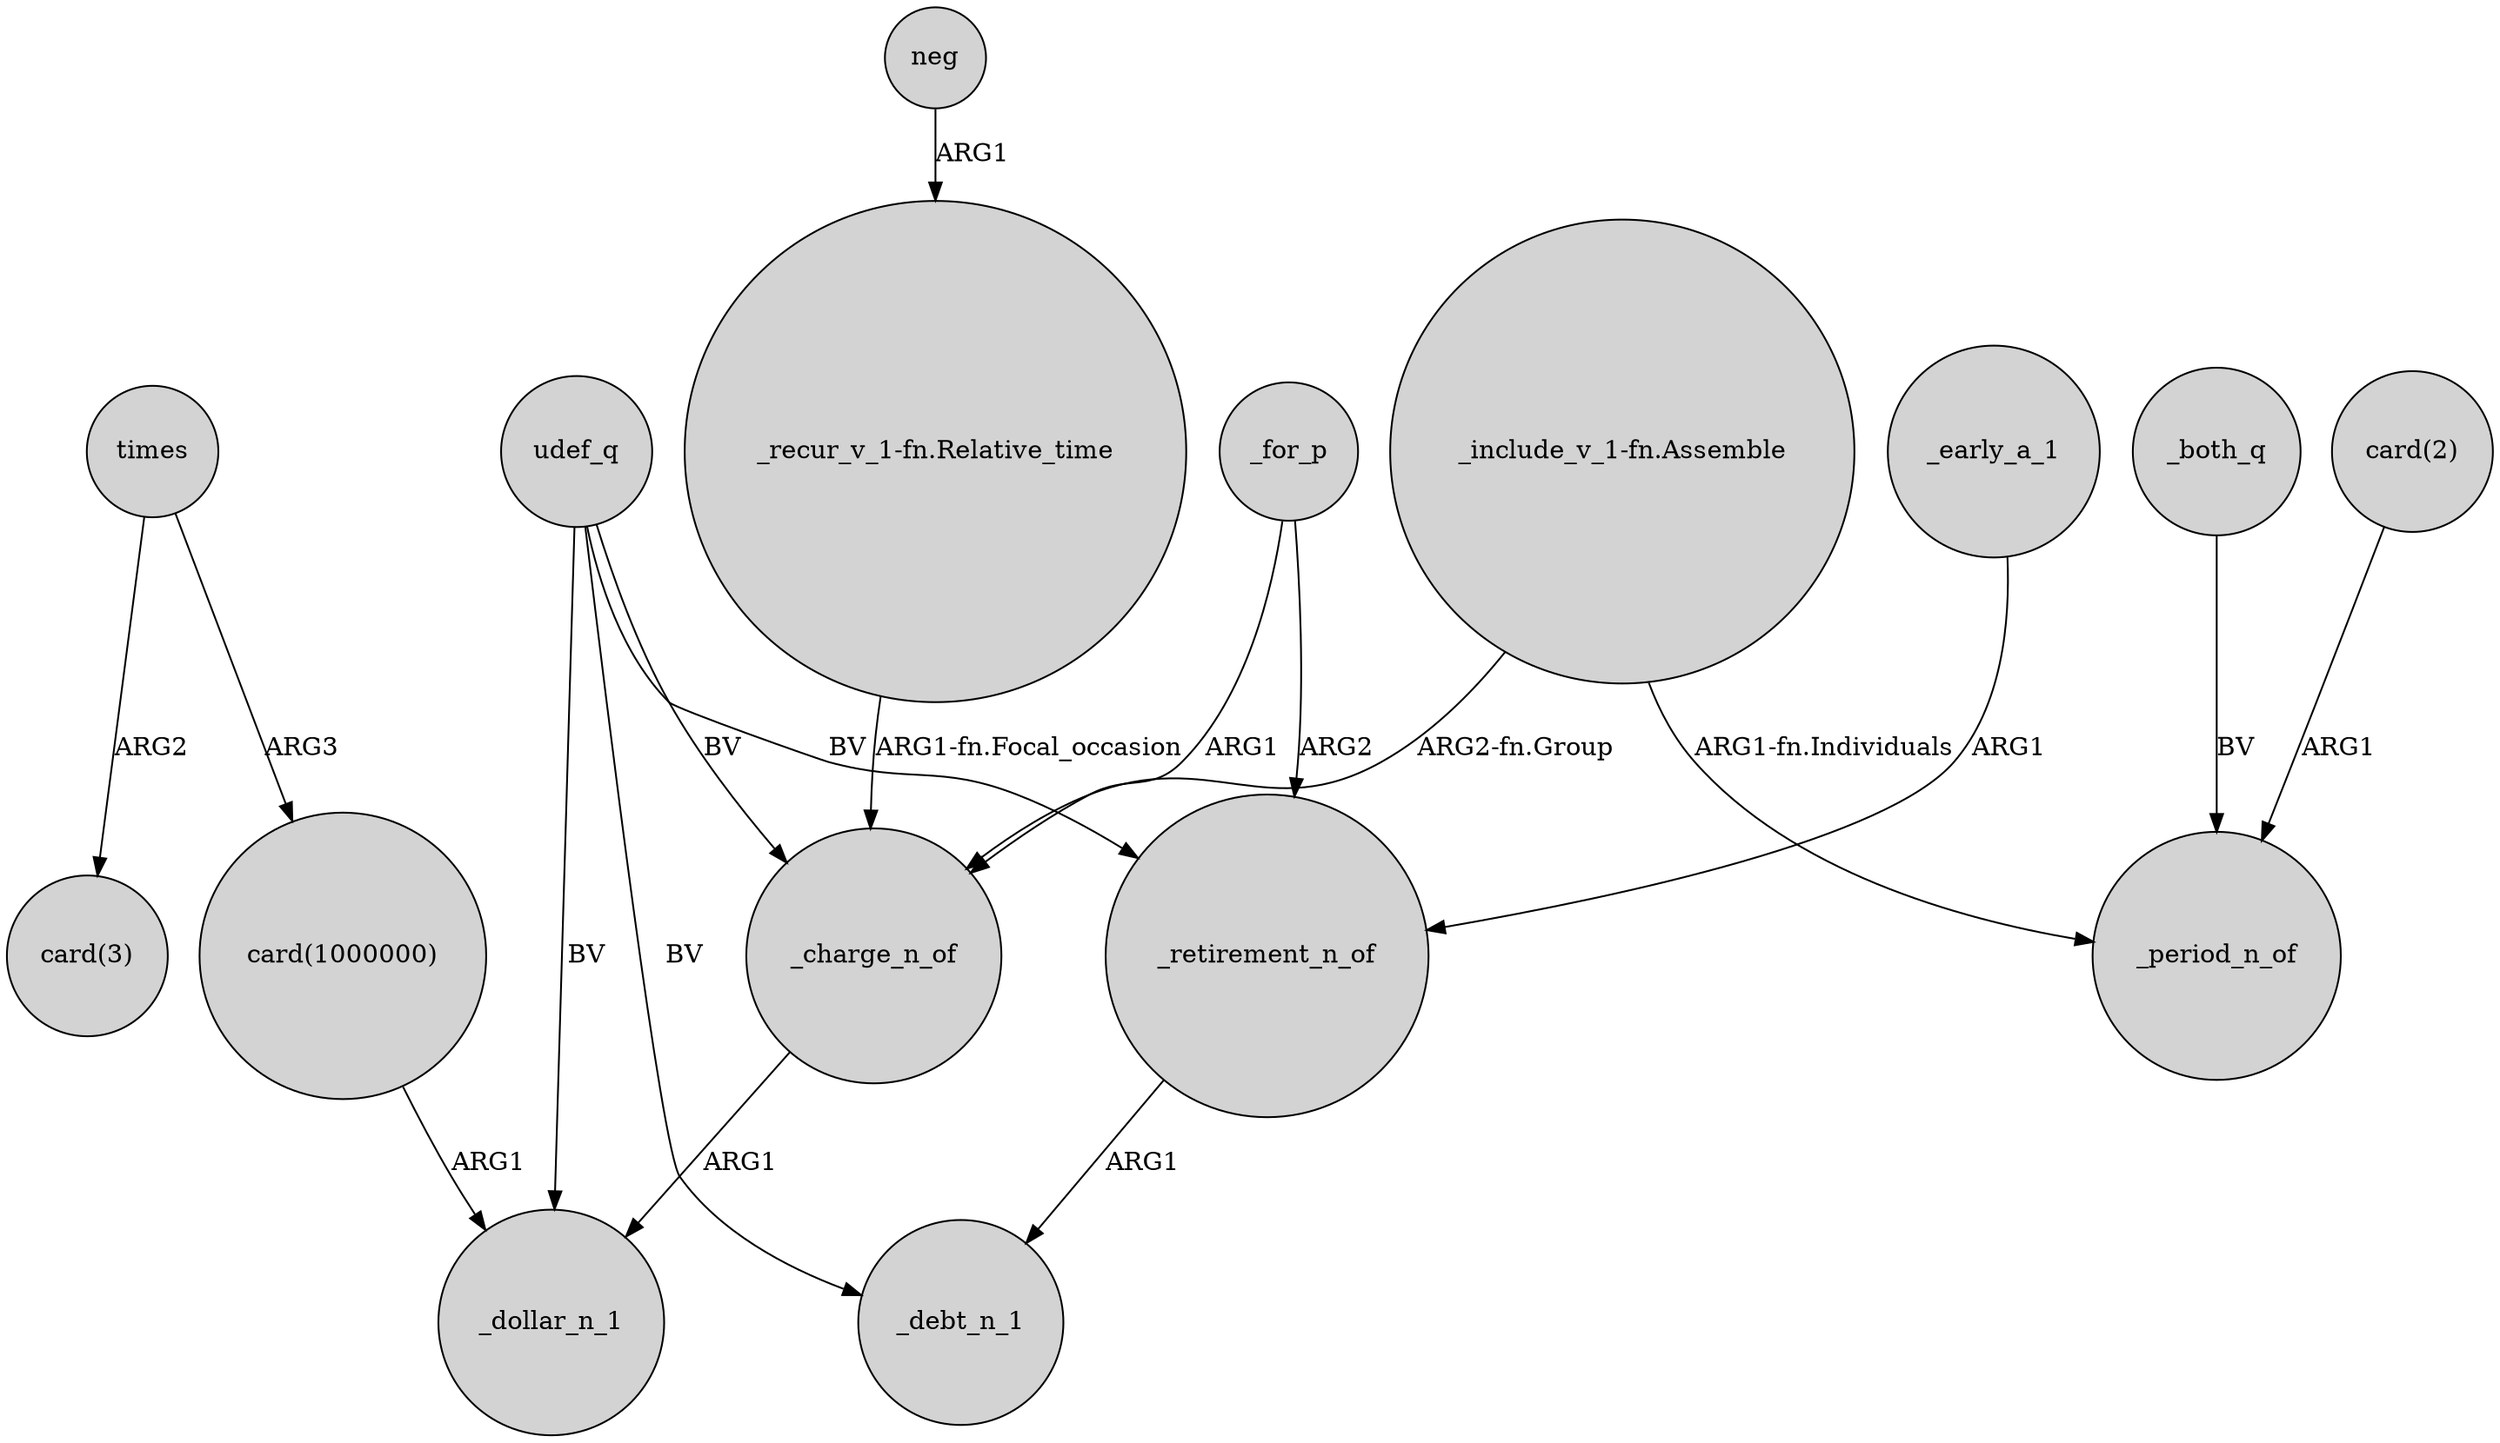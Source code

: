 digraph {
	node [shape=circle style=filled]
	times -> "card(1000000)" [label=ARG3]
	udef_q -> _debt_n_1 [label=BV]
	"_include_v_1-fn.Assemble" -> _charge_n_of [label="ARG2-fn.Group"]
	times -> "card(3)" [label=ARG2]
	_for_p -> _charge_n_of [label=ARG1]
	"card(2)" -> _period_n_of [label=ARG1]
	_charge_n_of -> _dollar_n_1 [label=ARG1]
	udef_q -> _dollar_n_1 [label=BV]
	_retirement_n_of -> _debt_n_1 [label=ARG1]
	"card(1000000)" -> _dollar_n_1 [label=ARG1]
	_for_p -> _retirement_n_of [label=ARG2]
	udef_q -> _retirement_n_of [label=BV]
	_both_q -> _period_n_of [label=BV]
	udef_q -> _charge_n_of [label=BV]
	"_include_v_1-fn.Assemble" -> _period_n_of [label="ARG1-fn.Individuals"]
	neg -> "_recur_v_1-fn.Relative_time" [label=ARG1]
	"_recur_v_1-fn.Relative_time" -> _charge_n_of [label="ARG1-fn.Focal_occasion"]
	_early_a_1 -> _retirement_n_of [label=ARG1]
}
